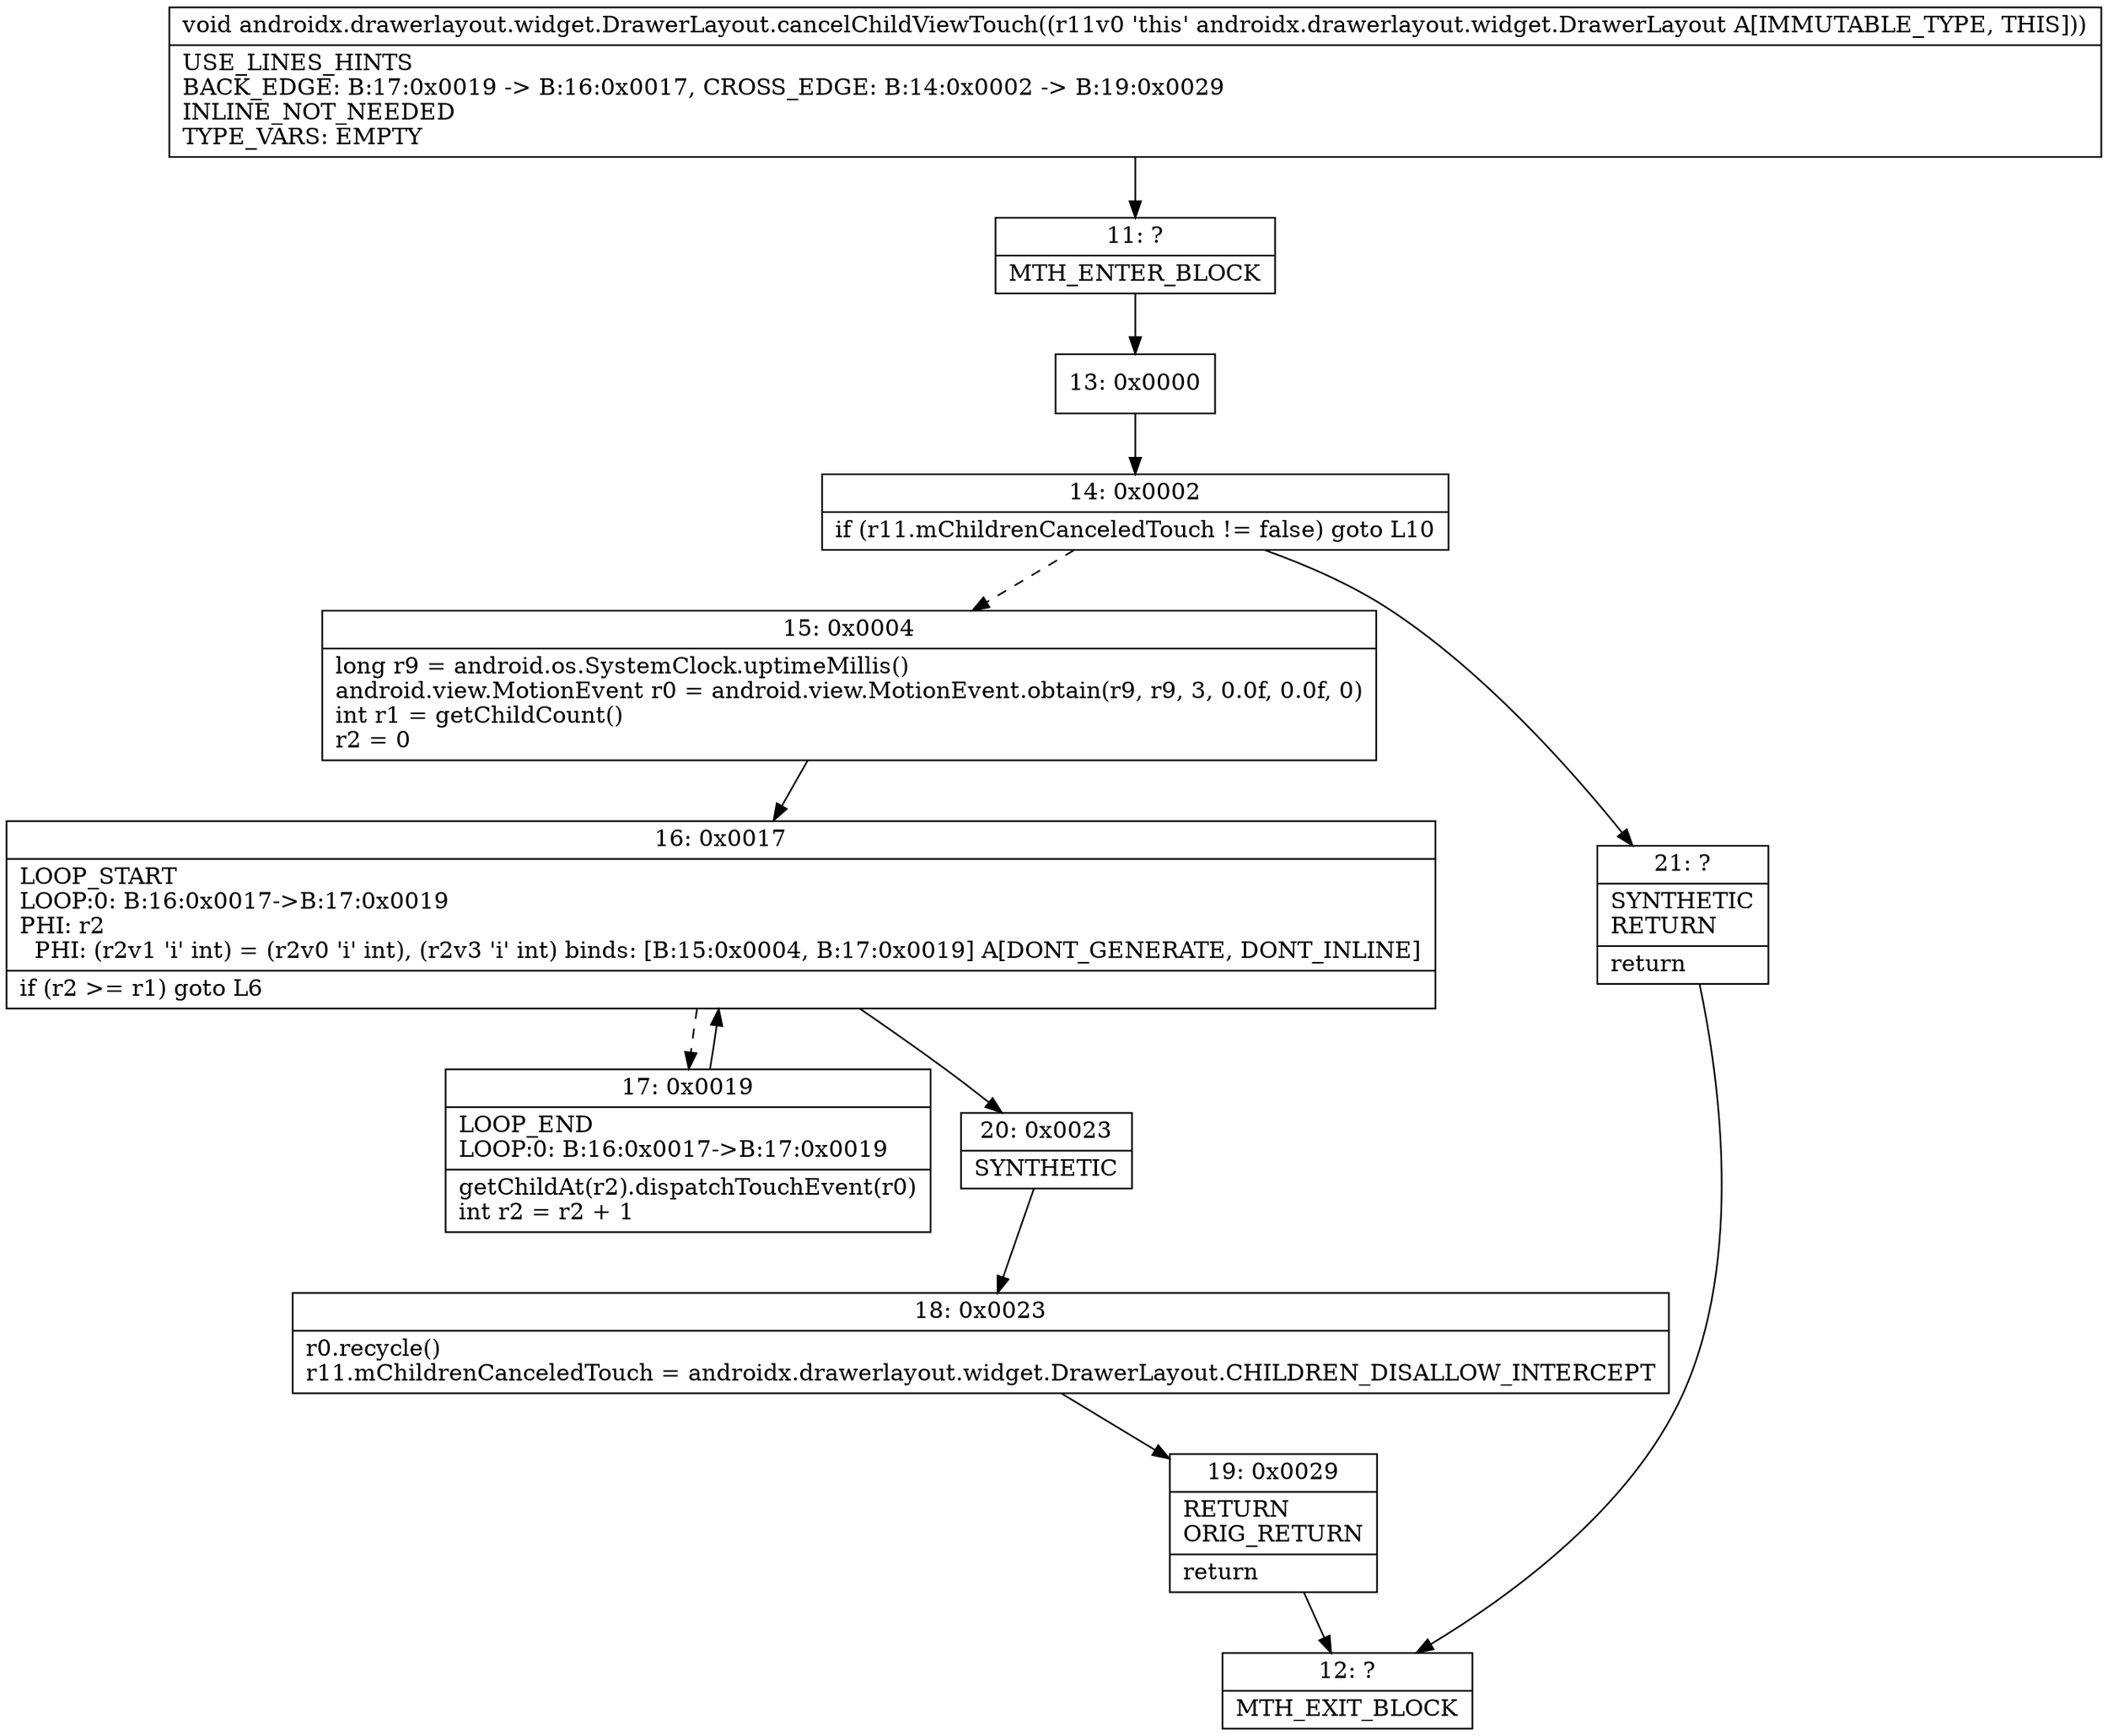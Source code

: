 digraph "CFG forandroidx.drawerlayout.widget.DrawerLayout.cancelChildViewTouch()V" {
Node_11 [shape=record,label="{11\:\ ?|MTH_ENTER_BLOCK\l}"];
Node_13 [shape=record,label="{13\:\ 0x0000}"];
Node_14 [shape=record,label="{14\:\ 0x0002|if (r11.mChildrenCanceledTouch != false) goto L10\l}"];
Node_15 [shape=record,label="{15\:\ 0x0004|long r9 = android.os.SystemClock.uptimeMillis()\landroid.view.MotionEvent r0 = android.view.MotionEvent.obtain(r9, r9, 3, 0.0f, 0.0f, 0)\lint r1 = getChildCount()\lr2 = 0\l}"];
Node_16 [shape=record,label="{16\:\ 0x0017|LOOP_START\lLOOP:0: B:16:0x0017\-\>B:17:0x0019\lPHI: r2 \l  PHI: (r2v1 'i' int) = (r2v0 'i' int), (r2v3 'i' int) binds: [B:15:0x0004, B:17:0x0019] A[DONT_GENERATE, DONT_INLINE]\l|if (r2 \>= r1) goto L6\l}"];
Node_17 [shape=record,label="{17\:\ 0x0019|LOOP_END\lLOOP:0: B:16:0x0017\-\>B:17:0x0019\l|getChildAt(r2).dispatchTouchEvent(r0)\lint r2 = r2 + 1\l}"];
Node_20 [shape=record,label="{20\:\ 0x0023|SYNTHETIC\l}"];
Node_18 [shape=record,label="{18\:\ 0x0023|r0.recycle()\lr11.mChildrenCanceledTouch = androidx.drawerlayout.widget.DrawerLayout.CHILDREN_DISALLOW_INTERCEPT\l}"];
Node_19 [shape=record,label="{19\:\ 0x0029|RETURN\lORIG_RETURN\l|return\l}"];
Node_12 [shape=record,label="{12\:\ ?|MTH_EXIT_BLOCK\l}"];
Node_21 [shape=record,label="{21\:\ ?|SYNTHETIC\lRETURN\l|return\l}"];
MethodNode[shape=record,label="{void androidx.drawerlayout.widget.DrawerLayout.cancelChildViewTouch((r11v0 'this' androidx.drawerlayout.widget.DrawerLayout A[IMMUTABLE_TYPE, THIS]))  | USE_LINES_HINTS\lBACK_EDGE: B:17:0x0019 \-\> B:16:0x0017, CROSS_EDGE: B:14:0x0002 \-\> B:19:0x0029\lINLINE_NOT_NEEDED\lTYPE_VARS: EMPTY\l}"];
MethodNode -> Node_11;Node_11 -> Node_13;
Node_13 -> Node_14;
Node_14 -> Node_15[style=dashed];
Node_14 -> Node_21;
Node_15 -> Node_16;
Node_16 -> Node_17[style=dashed];
Node_16 -> Node_20;
Node_17 -> Node_16;
Node_20 -> Node_18;
Node_18 -> Node_19;
Node_19 -> Node_12;
Node_21 -> Node_12;
}

